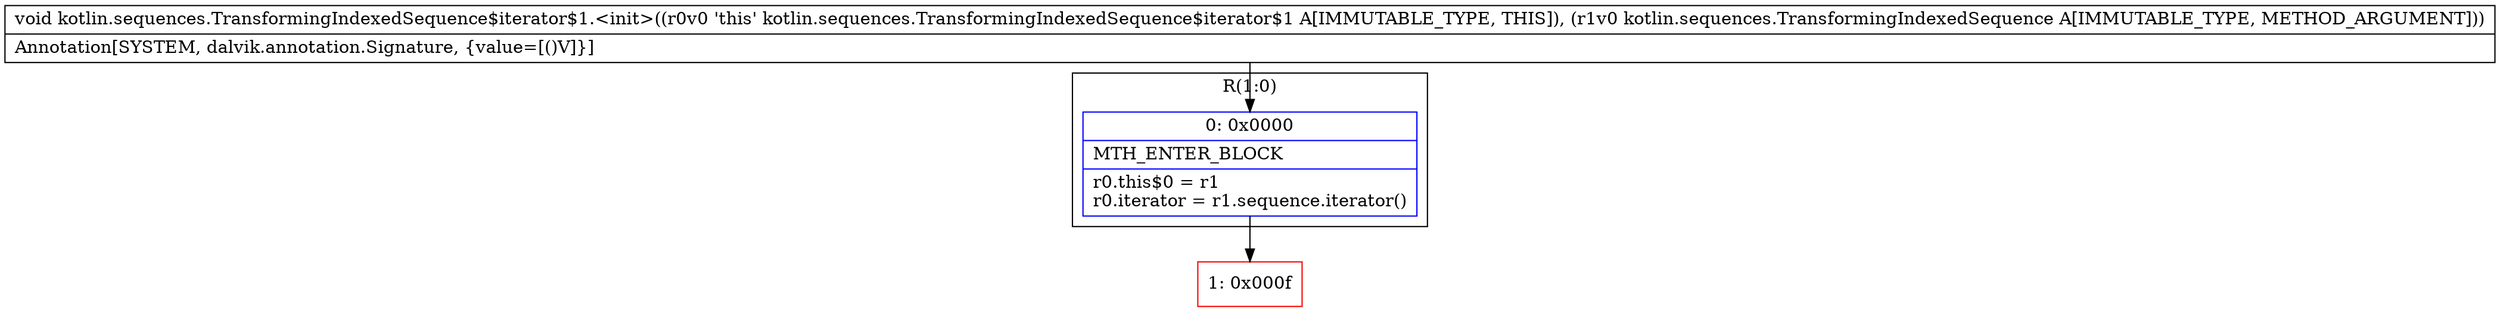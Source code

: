 digraph "CFG forkotlin.sequences.TransformingIndexedSequence$iterator$1.\<init\>(Lkotlin\/sequences\/TransformingIndexedSequence;)V" {
subgraph cluster_Region_1585832382 {
label = "R(1:0)";
node [shape=record,color=blue];
Node_0 [shape=record,label="{0\:\ 0x0000|MTH_ENTER_BLOCK\l|r0.this$0 = r1\lr0.iterator = r1.sequence.iterator()\l}"];
}
Node_1 [shape=record,color=red,label="{1\:\ 0x000f}"];
MethodNode[shape=record,label="{void kotlin.sequences.TransformingIndexedSequence$iterator$1.\<init\>((r0v0 'this' kotlin.sequences.TransformingIndexedSequence$iterator$1 A[IMMUTABLE_TYPE, THIS]), (r1v0 kotlin.sequences.TransformingIndexedSequence A[IMMUTABLE_TYPE, METHOD_ARGUMENT]))  | Annotation[SYSTEM, dalvik.annotation.Signature, \{value=[()V]\}]\l}"];
MethodNode -> Node_0;
Node_0 -> Node_1;
}

